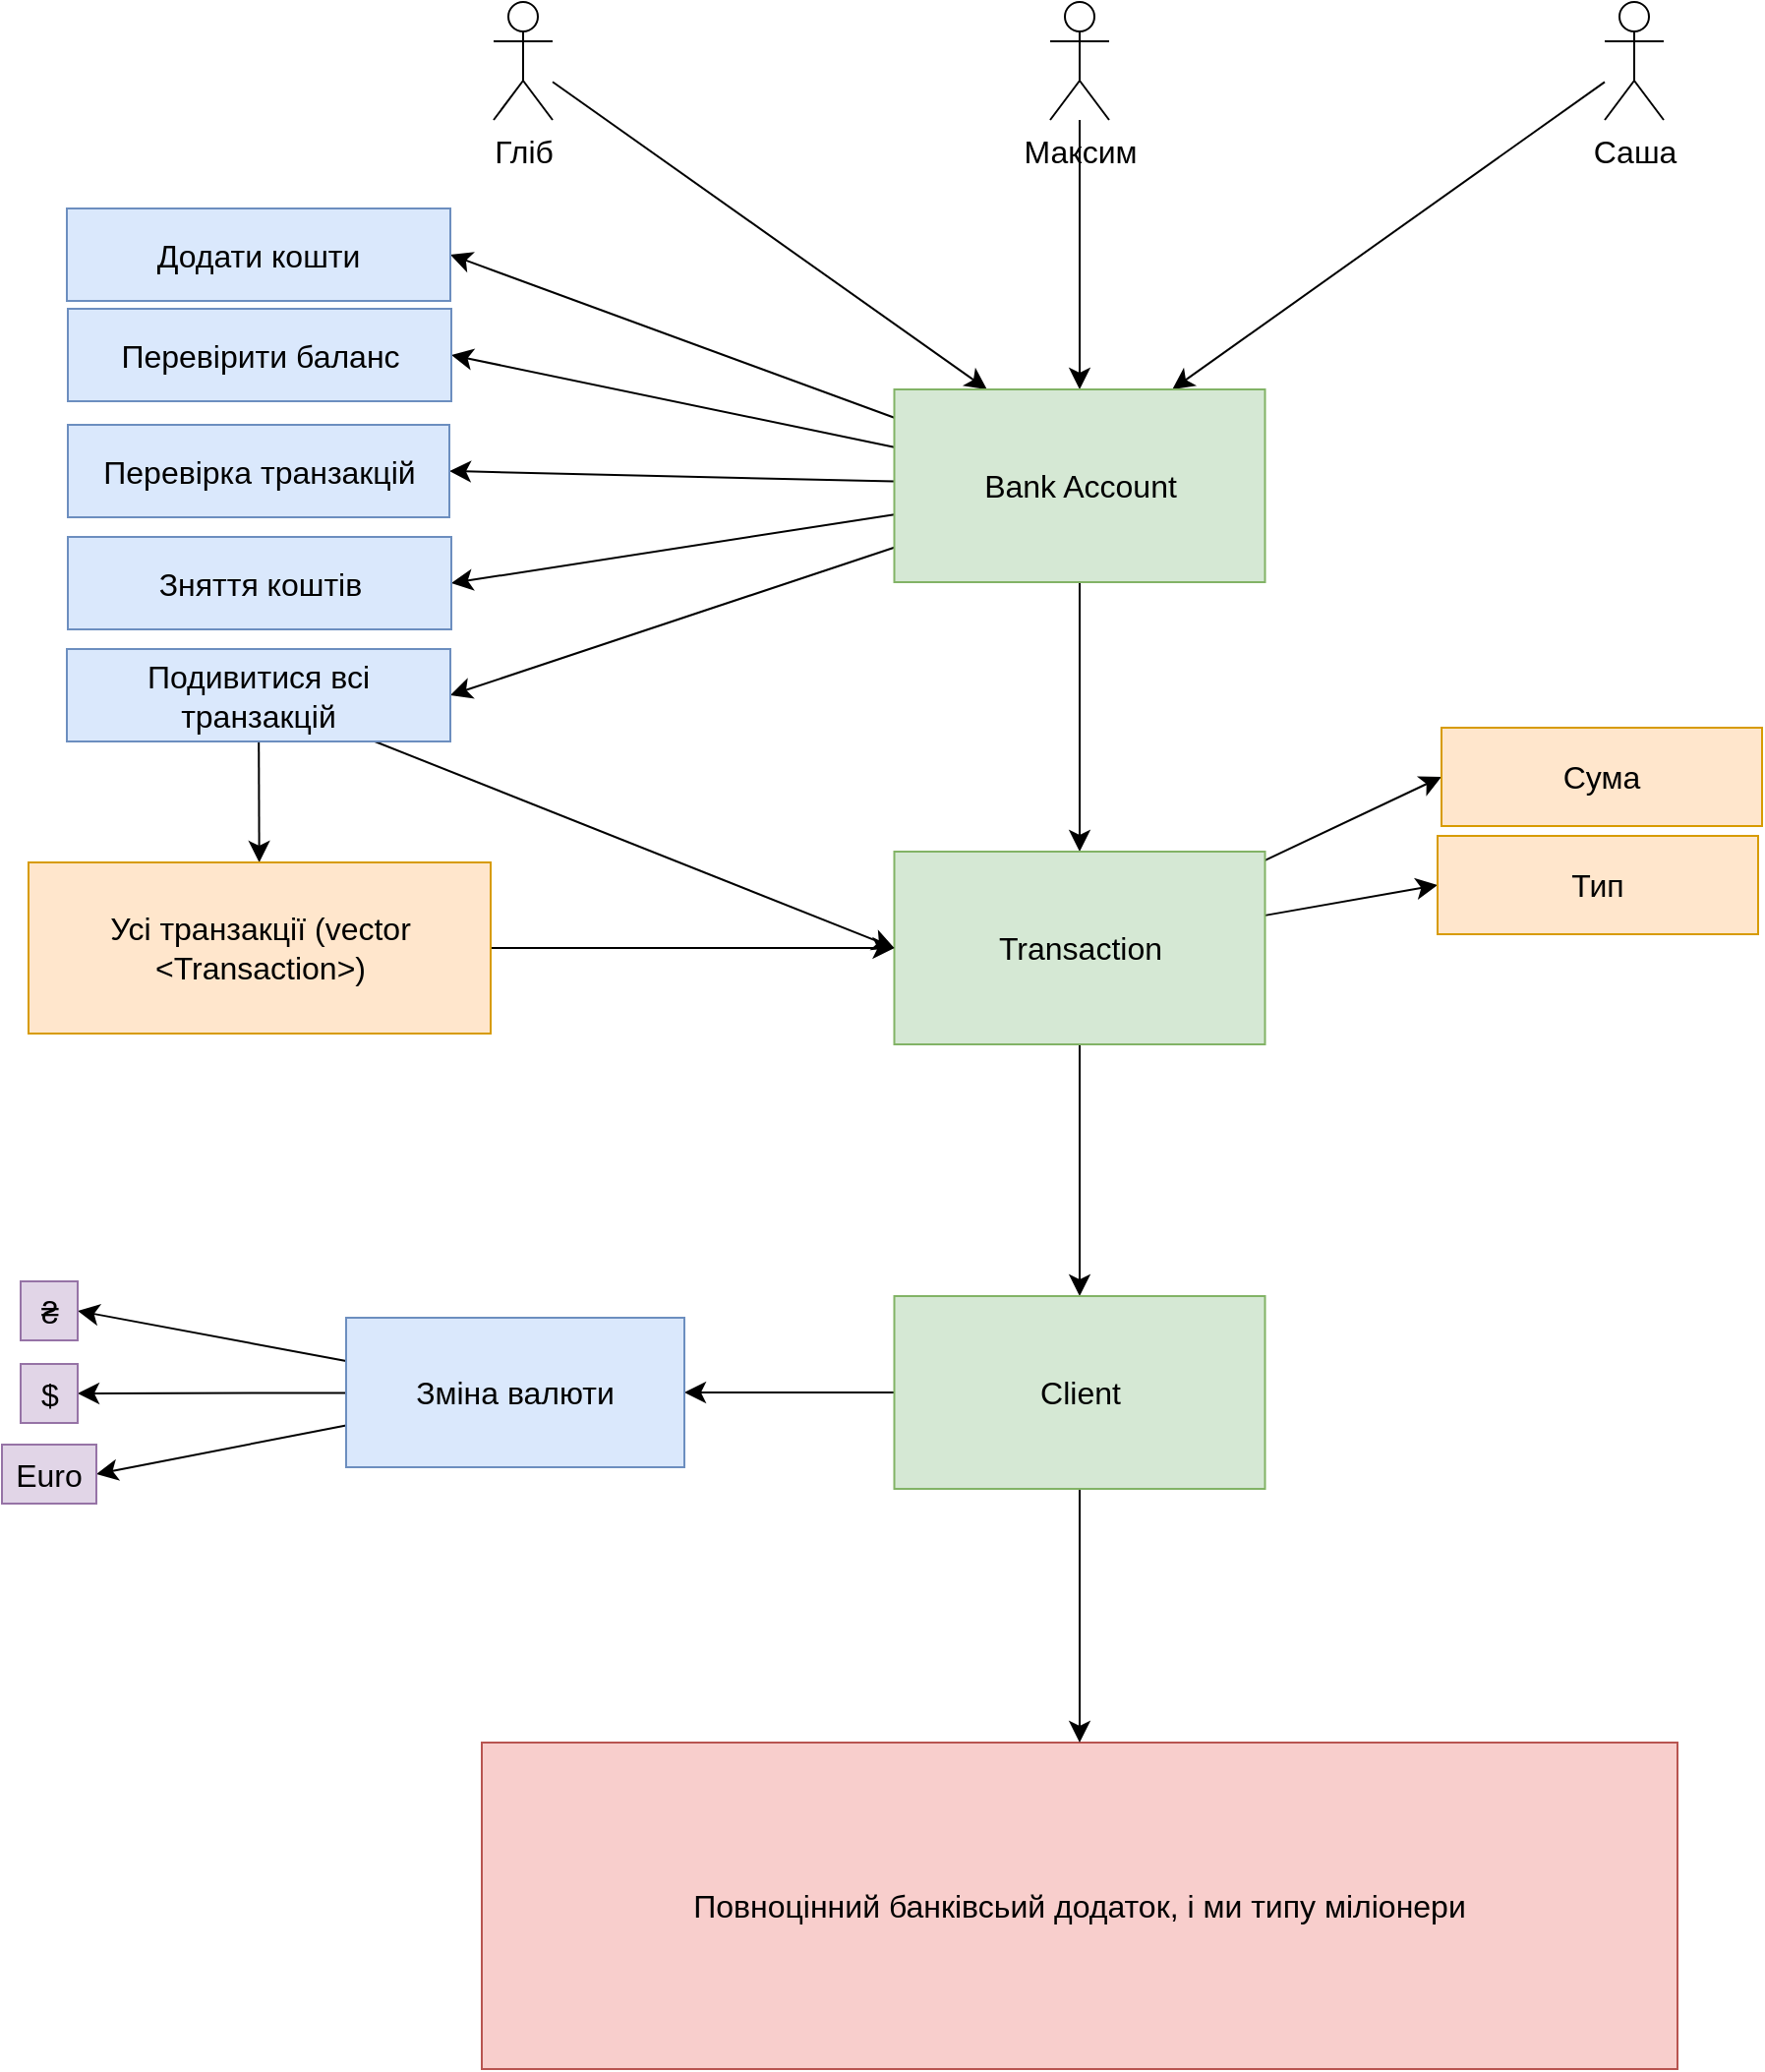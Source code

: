 <mxfile version="22.1.19" type="github">
  <diagram name="Страница — 1" id="ijtBKDP4o0SxRSnAWFf-">
    <mxGraphModel dx="2019" dy="1221" grid="0" gridSize="10" guides="1" tooltips="1" connect="1" arrows="1" fold="1" page="0" pageScale="1" pageWidth="827" pageHeight="1169" math="0" shadow="0">
      <root>
        <mxCell id="0" />
        <mxCell id="1" parent="0" />
        <mxCell id="IkUE4LlGtmxVOnPVOwAJ-33" style="edgeStyle=none;curved=1;rounded=0;orthogonalLoop=1;jettySize=auto;html=1;entryX=0.25;entryY=0;entryDx=0;entryDy=0;fontSize=12;startSize=8;endSize=8;" parent="1" source="IkUE4LlGtmxVOnPVOwAJ-1" target="IkUE4LlGtmxVOnPVOwAJ-8" edge="1">
          <mxGeometry relative="1" as="geometry" />
        </mxCell>
        <mxCell id="IkUE4LlGtmxVOnPVOwAJ-1" value="Гліб" style="shape=umlActor;verticalLabelPosition=bottom;verticalAlign=top;html=1;outlineConnect=0;fontSize=16;" parent="1" vertex="1">
          <mxGeometry x="-833" y="-421" width="30" height="60" as="geometry" />
        </mxCell>
        <mxCell id="IkUE4LlGtmxVOnPVOwAJ-32" style="edgeStyle=none;curved=1;rounded=0;orthogonalLoop=1;jettySize=auto;html=1;entryX=0.5;entryY=0;entryDx=0;entryDy=0;fontSize=12;startSize=8;endSize=8;" parent="1" source="IkUE4LlGtmxVOnPVOwAJ-2" target="IkUE4LlGtmxVOnPVOwAJ-8" edge="1">
          <mxGeometry relative="1" as="geometry" />
        </mxCell>
        <mxCell id="IkUE4LlGtmxVOnPVOwAJ-2" value="Максим" style="shape=umlActor;verticalLabelPosition=bottom;verticalAlign=top;html=1;outlineConnect=0;fontSize=16;" parent="1" vertex="1">
          <mxGeometry x="-550" y="-421" width="30" height="60" as="geometry" />
        </mxCell>
        <mxCell id="IkUE4LlGtmxVOnPVOwAJ-31" style="edgeStyle=none;curved=1;rounded=0;orthogonalLoop=1;jettySize=auto;html=1;entryX=0.75;entryY=0;entryDx=0;entryDy=0;fontSize=12;startSize=8;endSize=8;" parent="1" source="IkUE4LlGtmxVOnPVOwAJ-6" target="IkUE4LlGtmxVOnPVOwAJ-8" edge="1">
          <mxGeometry relative="1" as="geometry" />
        </mxCell>
        <mxCell id="IkUE4LlGtmxVOnPVOwAJ-6" value="Саша" style="shape=umlActor;verticalLabelPosition=bottom;verticalAlign=top;html=1;outlineConnect=0;fontSize=16;" parent="1" vertex="1">
          <mxGeometry x="-268" y="-421" width="30" height="60" as="geometry" />
        </mxCell>
        <mxCell id="IkUE4LlGtmxVOnPVOwAJ-7" value="Повноцінний банківсьий додаток, і ми типу міліонери" style="rounded=0;whiteSpace=wrap;html=1;fontSize=16;fillColor=#f8cecc;strokeColor=#b85450;" parent="1" vertex="1">
          <mxGeometry x="-839" y="464" width="608" height="166" as="geometry" />
        </mxCell>
        <mxCell id="IkUE4LlGtmxVOnPVOwAJ-34" style="edgeStyle=none;curved=1;rounded=0;orthogonalLoop=1;jettySize=auto;html=1;entryX=0.5;entryY=0;entryDx=0;entryDy=0;fontSize=12;startSize=8;endSize=8;" parent="1" source="IkUE4LlGtmxVOnPVOwAJ-8" target="IkUE4LlGtmxVOnPVOwAJ-12" edge="1">
          <mxGeometry relative="1" as="geometry" />
        </mxCell>
        <mxCell id="W03M4IH9nQ73--XEH8mA-7" style="edgeStyle=none;curved=1;rounded=0;orthogonalLoop=1;jettySize=auto;html=1;entryX=1;entryY=0.5;entryDx=0;entryDy=0;fontSize=12;startSize=8;endSize=8;" parent="1" source="IkUE4LlGtmxVOnPVOwAJ-8" target="W03M4IH9nQ73--XEH8mA-3" edge="1">
          <mxGeometry relative="1" as="geometry" />
        </mxCell>
        <mxCell id="W03M4IH9nQ73--XEH8mA-8" style="edgeStyle=none;curved=1;rounded=0;orthogonalLoop=1;jettySize=auto;html=1;entryX=1;entryY=0.5;entryDx=0;entryDy=0;fontSize=12;startSize=8;endSize=8;" parent="1" source="IkUE4LlGtmxVOnPVOwAJ-8" target="W03M4IH9nQ73--XEH8mA-4" edge="1">
          <mxGeometry relative="1" as="geometry" />
        </mxCell>
        <mxCell id="W03M4IH9nQ73--XEH8mA-9" style="edgeStyle=none;curved=1;rounded=0;orthogonalLoop=1;jettySize=auto;html=1;entryX=1;entryY=0.5;entryDx=0;entryDy=0;fontSize=12;startSize=8;endSize=8;" parent="1" source="IkUE4LlGtmxVOnPVOwAJ-8" target="W03M4IH9nQ73--XEH8mA-5" edge="1">
          <mxGeometry relative="1" as="geometry" />
        </mxCell>
        <mxCell id="W03M4IH9nQ73--XEH8mA-10" style="edgeStyle=none;curved=1;rounded=0;orthogonalLoop=1;jettySize=auto;html=1;entryX=1;entryY=0.5;entryDx=0;entryDy=0;fontSize=12;startSize=8;endSize=8;" parent="1" source="IkUE4LlGtmxVOnPVOwAJ-8" target="W03M4IH9nQ73--XEH8mA-6" edge="1">
          <mxGeometry relative="1" as="geometry" />
        </mxCell>
        <mxCell id="noXHiZr_sswvxjmDc73T-2" style="edgeStyle=none;curved=1;rounded=0;orthogonalLoop=1;jettySize=auto;html=1;entryX=1;entryY=0.5;entryDx=0;entryDy=0;fontSize=12;startSize=8;endSize=8;" edge="1" parent="1" source="IkUE4LlGtmxVOnPVOwAJ-8" target="noXHiZr_sswvxjmDc73T-1">
          <mxGeometry relative="1" as="geometry" />
        </mxCell>
        <mxCell id="IkUE4LlGtmxVOnPVOwAJ-8" value="Bank Account" style="rounded=0;whiteSpace=wrap;html=1;fontSize=16;fillColor=#d5e8d4;strokeColor=#82b366;" parent="1" vertex="1">
          <mxGeometry x="-629.25" y="-224" width="188.5" height="98" as="geometry" />
        </mxCell>
        <mxCell id="IkUE4LlGtmxVOnPVOwAJ-35" style="edgeStyle=none;curved=1;rounded=0;orthogonalLoop=1;jettySize=auto;html=1;entryX=0.5;entryY=0;entryDx=0;entryDy=0;fontSize=12;startSize=8;endSize=8;" parent="1" source="IkUE4LlGtmxVOnPVOwAJ-12" target="IkUE4LlGtmxVOnPVOwAJ-13" edge="1">
          <mxGeometry relative="1" as="geometry" />
        </mxCell>
        <mxCell id="W03M4IH9nQ73--XEH8mA-14" style="edgeStyle=none;curved=1;rounded=0;orthogonalLoop=1;jettySize=auto;html=1;entryX=0;entryY=0.5;entryDx=0;entryDy=0;fontSize=12;startSize=8;endSize=8;" parent="1" source="IkUE4LlGtmxVOnPVOwAJ-12" target="W03M4IH9nQ73--XEH8mA-12" edge="1">
          <mxGeometry relative="1" as="geometry" />
        </mxCell>
        <mxCell id="W03M4IH9nQ73--XEH8mA-15" style="edgeStyle=none;curved=1;rounded=0;orthogonalLoop=1;jettySize=auto;html=1;entryX=0;entryY=0.5;entryDx=0;entryDy=0;fontSize=12;startSize=8;endSize=8;" parent="1" source="IkUE4LlGtmxVOnPVOwAJ-12" target="W03M4IH9nQ73--XEH8mA-13" edge="1">
          <mxGeometry relative="1" as="geometry" />
        </mxCell>
        <mxCell id="IkUE4LlGtmxVOnPVOwAJ-12" value="Transaction" style="rounded=0;whiteSpace=wrap;html=1;fontSize=16;fillColor=#d5e8d4;strokeColor=#82b366;" parent="1" vertex="1">
          <mxGeometry x="-629.25" y="11" width="188.5" height="98" as="geometry" />
        </mxCell>
        <mxCell id="IkUE4LlGtmxVOnPVOwAJ-36" style="edgeStyle=none;curved=1;rounded=0;orthogonalLoop=1;jettySize=auto;html=1;fontSize=12;startSize=8;endSize=8;" parent="1" source="IkUE4LlGtmxVOnPVOwAJ-13" target="IkUE4LlGtmxVOnPVOwAJ-7" edge="1">
          <mxGeometry relative="1" as="geometry">
            <mxPoint x="-535" y="463" as="targetPoint" />
          </mxGeometry>
        </mxCell>
        <mxCell id="W03M4IH9nQ73--XEH8mA-30" style="edgeStyle=none;curved=1;rounded=0;orthogonalLoop=1;jettySize=auto;html=1;entryX=1;entryY=0.5;entryDx=0;entryDy=0;fontSize=12;startSize=8;endSize=8;" parent="1" source="IkUE4LlGtmxVOnPVOwAJ-13" target="W03M4IH9nQ73--XEH8mA-21" edge="1">
          <mxGeometry relative="1" as="geometry" />
        </mxCell>
        <mxCell id="IkUE4LlGtmxVOnPVOwAJ-13" value="Client" style="rounded=0;whiteSpace=wrap;html=1;fontSize=16;fillColor=#d5e8d4;strokeColor=#82b366;" parent="1" vertex="1">
          <mxGeometry x="-629.25" y="237" width="188.5" height="98" as="geometry" />
        </mxCell>
        <mxCell id="W03M4IH9nQ73--XEH8mA-3" value="Перевірити баланс" style="rounded=0;whiteSpace=wrap;html=1;fontSize=16;fillColor=#dae8fc;strokeColor=#6c8ebf;" parent="1" vertex="1">
          <mxGeometry x="-1049.5" y="-265" width="195" height="47" as="geometry" />
        </mxCell>
        <mxCell id="W03M4IH9nQ73--XEH8mA-4" value="Перевірка транзакцій" style="rounded=0;whiteSpace=wrap;html=1;fontSize=16;fillColor=#dae8fc;strokeColor=#6c8ebf;" parent="1" vertex="1">
          <mxGeometry x="-1049.5" y="-206" width="194" height="47" as="geometry" />
        </mxCell>
        <mxCell id="W03M4IH9nQ73--XEH8mA-5" value="Зняття коштів" style="rounded=0;whiteSpace=wrap;html=1;fontSize=16;fillColor=#dae8fc;strokeColor=#6c8ebf;" parent="1" vertex="1">
          <mxGeometry x="-1049.5" y="-149" width="195" height="47" as="geometry" />
        </mxCell>
        <mxCell id="W03M4IH9nQ73--XEH8mA-11" style="edgeStyle=none;curved=1;rounded=0;orthogonalLoop=1;jettySize=auto;html=1;entryX=0;entryY=0.5;entryDx=0;entryDy=0;fontSize=12;startSize=8;endSize=8;" parent="1" source="W03M4IH9nQ73--XEH8mA-6" target="IkUE4LlGtmxVOnPVOwAJ-12" edge="1">
          <mxGeometry relative="1" as="geometry" />
        </mxCell>
        <mxCell id="W03M4IH9nQ73--XEH8mA-20" style="edgeStyle=none;curved=1;rounded=0;orthogonalLoop=1;jettySize=auto;html=1;fontSize=12;startSize=8;endSize=8;" parent="1" source="W03M4IH9nQ73--XEH8mA-6" target="W03M4IH9nQ73--XEH8mA-16" edge="1">
          <mxGeometry relative="1" as="geometry" />
        </mxCell>
        <mxCell id="W03M4IH9nQ73--XEH8mA-6" value="Подивитися всі транзакцій" style="rounded=0;whiteSpace=wrap;html=1;fontSize=16;fillColor=#dae8fc;strokeColor=#6c8ebf;" parent="1" vertex="1">
          <mxGeometry x="-1050" y="-92" width="195" height="47" as="geometry" />
        </mxCell>
        <mxCell id="W03M4IH9nQ73--XEH8mA-12" value="Сума" style="rounded=0;whiteSpace=wrap;html=1;fontSize=16;fillColor=#ffe6cc;strokeColor=#d79b00;" parent="1" vertex="1">
          <mxGeometry x="-351" y="-52" width="163" height="50" as="geometry" />
        </mxCell>
        <mxCell id="W03M4IH9nQ73--XEH8mA-13" value="Тип" style="rounded=0;whiteSpace=wrap;html=1;fontSize=16;fillColor=#ffe6cc;strokeColor=#d79b00;" parent="1" vertex="1">
          <mxGeometry x="-353" y="3" width="163" height="50" as="geometry" />
        </mxCell>
        <mxCell id="W03M4IH9nQ73--XEH8mA-18" style="edgeStyle=none;curved=1;rounded=0;orthogonalLoop=1;jettySize=auto;html=1;fontSize=12;startSize=8;endSize=8;" parent="1" source="W03M4IH9nQ73--XEH8mA-16" target="IkUE4LlGtmxVOnPVOwAJ-12" edge="1">
          <mxGeometry relative="1" as="geometry" />
        </mxCell>
        <mxCell id="W03M4IH9nQ73--XEH8mA-16" value="Усі транзакції (vector &amp;lt;Transaction&amp;gt;)" style="rounded=0;whiteSpace=wrap;html=1;fontSize=16;fillColor=#ffe6cc;strokeColor=#d79b00;" parent="1" vertex="1">
          <mxGeometry x="-1069.5" y="16.5" width="235" height="87" as="geometry" />
        </mxCell>
        <mxCell id="W03M4IH9nQ73--XEH8mA-27" style="edgeStyle=none;curved=1;rounded=0;orthogonalLoop=1;jettySize=auto;html=1;entryX=1;entryY=0.5;entryDx=0;entryDy=0;fontSize=12;startSize=8;endSize=8;" parent="1" source="W03M4IH9nQ73--XEH8mA-21" target="W03M4IH9nQ73--XEH8mA-22" edge="1">
          <mxGeometry relative="1" as="geometry" />
        </mxCell>
        <mxCell id="W03M4IH9nQ73--XEH8mA-28" style="edgeStyle=none;curved=1;rounded=0;orthogonalLoop=1;jettySize=auto;html=1;entryX=1;entryY=0.5;entryDx=0;entryDy=0;fontSize=12;startSize=8;endSize=8;" parent="1" source="W03M4IH9nQ73--XEH8mA-21" target="W03M4IH9nQ73--XEH8mA-23" edge="1">
          <mxGeometry relative="1" as="geometry" />
        </mxCell>
        <mxCell id="W03M4IH9nQ73--XEH8mA-29" style="edgeStyle=none;curved=1;rounded=0;orthogonalLoop=1;jettySize=auto;html=1;entryX=1;entryY=0.5;entryDx=0;entryDy=0;fontSize=12;startSize=8;endSize=8;" parent="1" source="W03M4IH9nQ73--XEH8mA-21" target="W03M4IH9nQ73--XEH8mA-26" edge="1">
          <mxGeometry relative="1" as="geometry" />
        </mxCell>
        <mxCell id="W03M4IH9nQ73--XEH8mA-21" value="Зміна валюти" style="rounded=0;whiteSpace=wrap;html=1;fontSize=16;fillColor=#dae8fc;strokeColor=#6c8ebf;" parent="1" vertex="1">
          <mxGeometry x="-908" y="248" width="172" height="76" as="geometry" />
        </mxCell>
        <mxCell id="W03M4IH9nQ73--XEH8mA-22" value="₴" style="rounded=0;whiteSpace=wrap;html=1;fontSize=16;fillColor=#e1d5e7;strokeColor=#9673a6;" parent="1" vertex="1">
          <mxGeometry x="-1073.5" y="229.5" width="29" height="30" as="geometry" />
        </mxCell>
        <mxCell id="W03M4IH9nQ73--XEH8mA-23" value="$" style="rounded=0;whiteSpace=wrap;html=1;fontSize=16;fillColor=#e1d5e7;strokeColor=#9673a6;" parent="1" vertex="1">
          <mxGeometry x="-1073.5" y="271.5" width="29" height="30" as="geometry" />
        </mxCell>
        <mxCell id="W03M4IH9nQ73--XEH8mA-25" style="edgeStyle=none;curved=1;rounded=0;orthogonalLoop=1;jettySize=auto;html=1;exitX=0.5;exitY=0;exitDx=0;exitDy=0;fontSize=12;startSize=8;endSize=8;fillColor=#e1d5e7;strokeColor=#9673a6;" parent="1" source="W03M4IH9nQ73--XEH8mA-23" target="W03M4IH9nQ73--XEH8mA-23" edge="1">
          <mxGeometry relative="1" as="geometry" />
        </mxCell>
        <mxCell id="W03M4IH9nQ73--XEH8mA-26" value="Euro" style="rounded=0;whiteSpace=wrap;html=1;fontSize=16;fillColor=#e1d5e7;strokeColor=#9673a6;" parent="1" vertex="1">
          <mxGeometry x="-1083" y="312.5" width="48" height="30" as="geometry" />
        </mxCell>
        <mxCell id="noXHiZr_sswvxjmDc73T-1" value="Додати кошти" style="rounded=0;whiteSpace=wrap;html=1;fontSize=16;fillColor=#dae8fc;strokeColor=#6c8ebf;" vertex="1" parent="1">
          <mxGeometry x="-1050" y="-316" width="195" height="47" as="geometry" />
        </mxCell>
      </root>
    </mxGraphModel>
  </diagram>
</mxfile>

